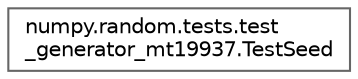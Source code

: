 digraph "Graphical Class Hierarchy"
{
 // LATEX_PDF_SIZE
  bgcolor="transparent";
  edge [fontname=Helvetica,fontsize=10,labelfontname=Helvetica,labelfontsize=10];
  node [fontname=Helvetica,fontsize=10,shape=box,height=0.2,width=0.4];
  rankdir="LR";
  Node0 [id="Node000000",label="numpy.random.tests.test\l_generator_mt19937.TestSeed",height=0.2,width=0.4,color="grey40", fillcolor="white", style="filled",URL="$d1/def/classnumpy_1_1random_1_1tests_1_1test__generator__mt19937_1_1TestSeed.html",tooltip=" "];
}
